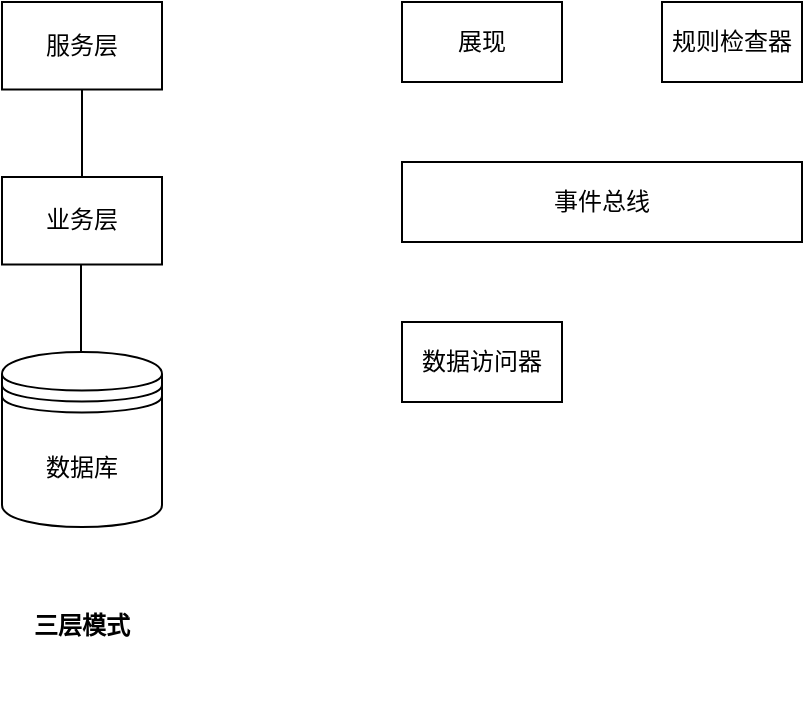 <mxfile version="14.5.3" type="github">
  <diagram id="prtHgNgQTEPvFCAcTncT" name="Page-1">
    <mxGraphModel dx="1182" dy="624" grid="1" gridSize="10" guides="1" tooltips="1" connect="1" arrows="1" fold="1" page="1" pageScale="1" pageWidth="827" pageHeight="1169" math="0" shadow="0">
      <root>
        <mxCell id="0" />
        <mxCell id="1" parent="0" />
        <mxCell id="evOUBMvwnC0RFa0_EswG-11" value="展现" style="rounded=0;whiteSpace=wrap;html=1;" vertex="1" parent="1">
          <mxGeometry x="280" y="40" width="80" height="40" as="geometry" />
        </mxCell>
        <mxCell id="evOUBMvwnC0RFa0_EswG-12" value="规则检查器" style="rounded=0;whiteSpace=wrap;html=1;" vertex="1" parent="1">
          <mxGeometry x="410" y="40" width="70" height="40" as="geometry" />
        </mxCell>
        <mxCell id="evOUBMvwnC0RFa0_EswG-13" value="事件总线" style="rounded=0;whiteSpace=wrap;html=1;" vertex="1" parent="1">
          <mxGeometry x="280" y="120" width="200" height="40" as="geometry" />
        </mxCell>
        <mxCell id="evOUBMvwnC0RFa0_EswG-14" value="数据访问器" style="rounded=0;whiteSpace=wrap;html=1;" vertex="1" parent="1">
          <mxGeometry x="280" y="200" width="80" height="40" as="geometry" />
        </mxCell>
        <mxCell id="evOUBMvwnC0RFa0_EswG-16" value="" style="group" vertex="1" connectable="0" parent="1">
          <mxGeometry x="80" y="40" width="80" height="350" as="geometry" />
        </mxCell>
        <mxCell id="evOUBMvwnC0RFa0_EswG-10" value="" style="group" vertex="1" connectable="0" parent="evOUBMvwnC0RFa0_EswG-16">
          <mxGeometry width="80" height="295.312" as="geometry" />
        </mxCell>
        <mxCell id="evOUBMvwnC0RFa0_EswG-1" value="服务层" style="rounded=0;whiteSpace=wrap;html=1;" vertex="1" parent="evOUBMvwnC0RFa0_EswG-10">
          <mxGeometry width="80" height="43.75" as="geometry" />
        </mxCell>
        <mxCell id="evOUBMvwnC0RFa0_EswG-5" value="业务层" style="rounded=0;whiteSpace=wrap;html=1;" vertex="1" parent="evOUBMvwnC0RFa0_EswG-10">
          <mxGeometry y="87.5" width="80" height="43.75" as="geometry" />
        </mxCell>
        <mxCell id="evOUBMvwnC0RFa0_EswG-8" value="" style="endArrow=none;html=1;exitX=0.5;exitY=0;exitDx=0;exitDy=0;entryX=0.5;entryY=1;entryDx=0;entryDy=0;" edge="1" parent="evOUBMvwnC0RFa0_EswG-10" source="evOUBMvwnC0RFa0_EswG-5" target="evOUBMvwnC0RFa0_EswG-1">
          <mxGeometry width="50" height="50" relative="1" as="geometry">
            <mxPoint x="10" y="98.438" as="sourcePoint" />
            <mxPoint x="60" y="43.75" as="targetPoint" />
          </mxGeometry>
        </mxCell>
        <mxCell id="evOUBMvwnC0RFa0_EswG-9" value="" style="endArrow=none;html=1;exitX=0.5;exitY=0;exitDx=0;exitDy=0;entryX=0.5;entryY=1;entryDx=0;entryDy=0;" edge="1" parent="evOUBMvwnC0RFa0_EswG-10">
          <mxGeometry width="50" height="50" relative="1" as="geometry">
            <mxPoint x="39.5" y="175" as="sourcePoint" />
            <mxPoint x="39.5" y="131.25" as="targetPoint" />
          </mxGeometry>
        </mxCell>
        <mxCell id="evOUBMvwnC0RFa0_EswG-15" value="数据库" style="shape=datastore;whiteSpace=wrap;html=1;" vertex="1" parent="evOUBMvwnC0RFa0_EswG-10">
          <mxGeometry y="175" width="80" height="87.5" as="geometry" />
        </mxCell>
        <mxCell id="evOUBMvwnC0RFa0_EswG-7" value="&lt;b&gt;三层模式&lt;/b&gt;" style="text;html=1;strokeColor=none;fillColor=none;align=center;verticalAlign=middle;whiteSpace=wrap;rounded=0;" vertex="1" parent="evOUBMvwnC0RFa0_EswG-16">
          <mxGeometry x="15" y="295.312" width="50" height="32.812" as="geometry" />
        </mxCell>
      </root>
    </mxGraphModel>
  </diagram>
</mxfile>
